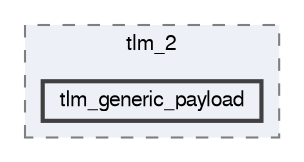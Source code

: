 digraph "tlm_core/tlm_2/tlm_generic_payload"
{
 // LATEX_PDF_SIZE
  bgcolor="transparent";
  edge [fontname=FreeSans,fontsize=10,labelfontname=FreeSans,labelfontsize=10];
  node [fontname=FreeSans,fontsize=10,shape=box,height=0.2,width=0.4];
  compound=true
  subgraph clusterdir_9345038caee142a641c3808e66796fc4 {
    graph [ bgcolor="#edf0f7", pencolor="grey50", label="tlm_2", fontname=FreeSans,fontsize=10 style="filled,dashed", URL="dir_9345038caee142a641c3808e66796fc4.html",tooltip=""]
  dir_c71f0c876475a7748a1d7bf643718c97 [label="tlm_generic_payload", fillcolor="#edf0f7", color="grey25", style="filled,bold", URL="dir_c71f0c876475a7748a1d7bf643718c97.html",tooltip=""];
  }
}
